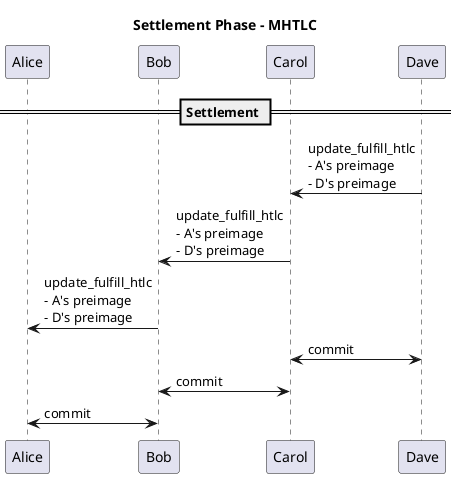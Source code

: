 @startuml
title Settlement Phase - MHTLC
participant Alice
participant Bob
participant Carol
participant Dave

== Settlement ==

Dave -> Carol: update_fulfill_htlc\n- A's preimage\n- D's preimage
Carol -> Bob: update_fulfill_htlc\n- A's preimage\n- D's preimage
Bob -> Alice: update_fulfill_htlc\n- A's preimage\n- D's preimage

Dave <-> Carol: commit
Carol <-> Bob: commit
Bob <-> Alice: commit

@enduml
